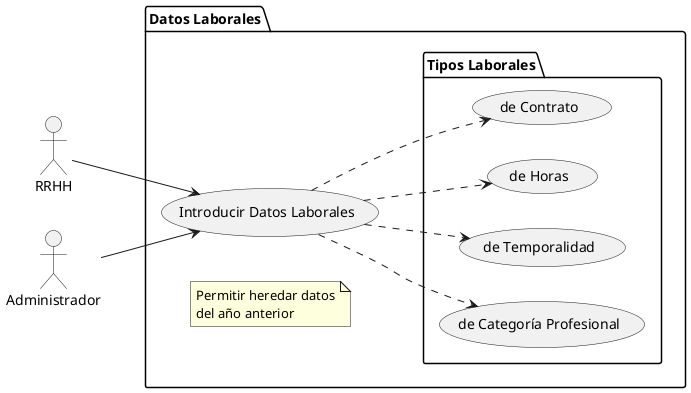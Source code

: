 @startuml
left to right direction

actor "RRHH" as rrhh
actor "Administrador" as admin

package "Datos Laborales" as datosLabPackage {
    usecase "Introducir Datos Laborales" as datosLab

    package "Tipos Laborales" {
        usecase "de Contrato" as contrato
        usecase "de Horas" as horas
        usecase "de Temporalidad" as temp
        usecase "de Categoría Profesional" as catProf
    }
    note "Permitir heredar datos\ndel año anterior" as notaDatosLab
}

datosLab ..> contrato
datosLab ..> horas
datosLab ..> temp
datosLab ..> catProf

rrhh --> datosLab
admin --> datosLab
@enduml
